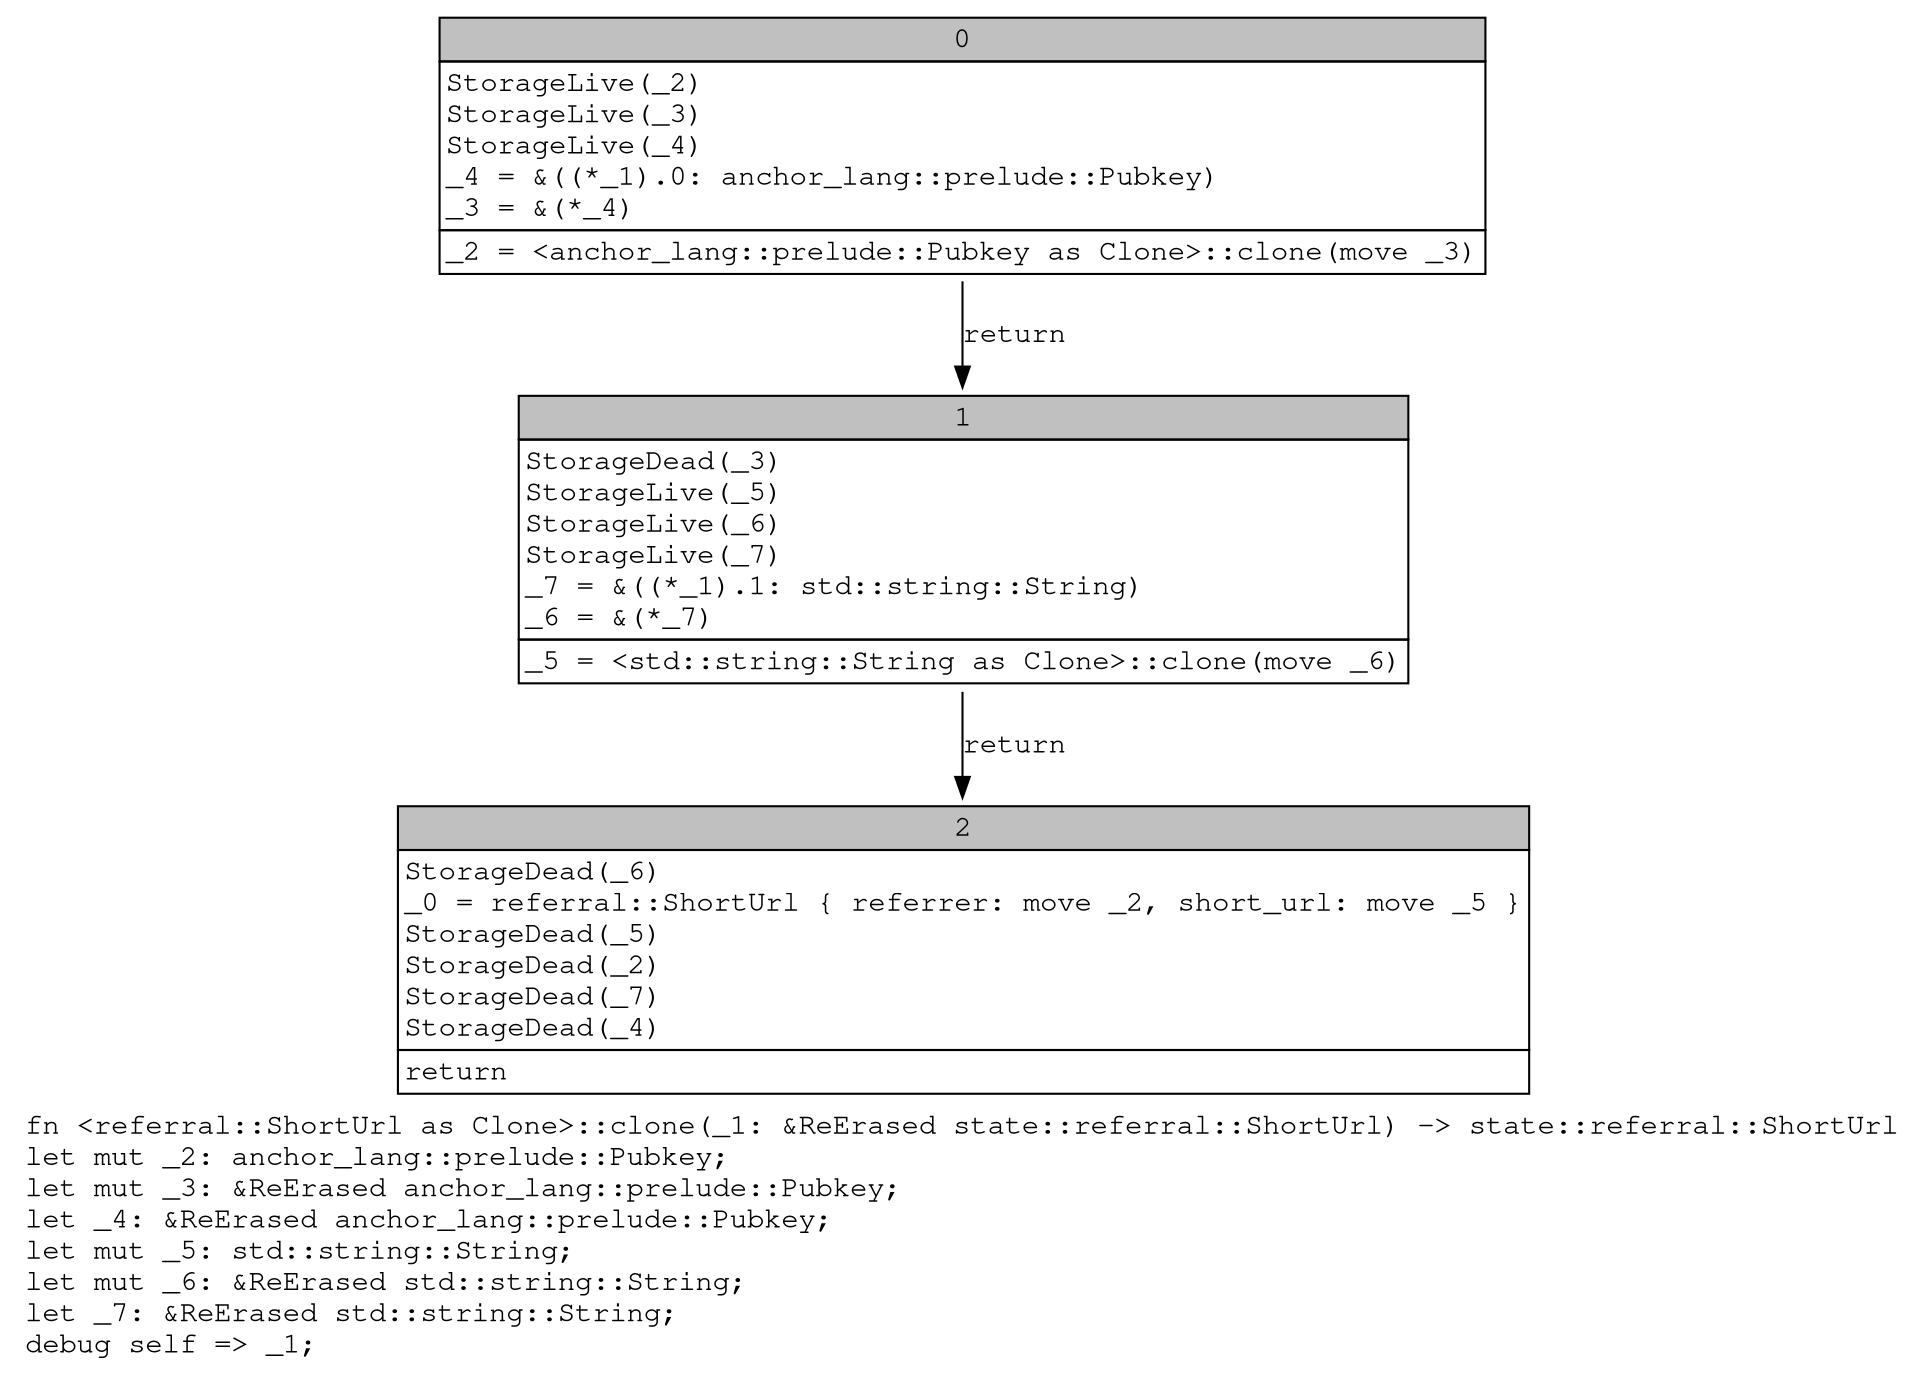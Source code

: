digraph Mir_0_8887 {
    graph [fontname="Courier, monospace"];
    node [fontname="Courier, monospace"];
    edge [fontname="Courier, monospace"];
    label=<fn &lt;referral::ShortUrl as Clone&gt;::clone(_1: &amp;ReErased state::referral::ShortUrl) -&gt; state::referral::ShortUrl<br align="left"/>let mut _2: anchor_lang::prelude::Pubkey;<br align="left"/>let mut _3: &amp;ReErased anchor_lang::prelude::Pubkey;<br align="left"/>let _4: &amp;ReErased anchor_lang::prelude::Pubkey;<br align="left"/>let mut _5: std::string::String;<br align="left"/>let mut _6: &amp;ReErased std::string::String;<br align="left"/>let _7: &amp;ReErased std::string::String;<br align="left"/>debug self =&gt; _1;<br align="left"/>>;
    bb0__0_8887 [shape="none", label=<<table border="0" cellborder="1" cellspacing="0"><tr><td bgcolor="gray" align="center" colspan="1">0</td></tr><tr><td align="left" balign="left">StorageLive(_2)<br/>StorageLive(_3)<br/>StorageLive(_4)<br/>_4 = &amp;((*_1).0: anchor_lang::prelude::Pubkey)<br/>_3 = &amp;(*_4)<br/></td></tr><tr><td align="left">_2 = &lt;anchor_lang::prelude::Pubkey as Clone&gt;::clone(move _3)</td></tr></table>>];
    bb1__0_8887 [shape="none", label=<<table border="0" cellborder="1" cellspacing="0"><tr><td bgcolor="gray" align="center" colspan="1">1</td></tr><tr><td align="left" balign="left">StorageDead(_3)<br/>StorageLive(_5)<br/>StorageLive(_6)<br/>StorageLive(_7)<br/>_7 = &amp;((*_1).1: std::string::String)<br/>_6 = &amp;(*_7)<br/></td></tr><tr><td align="left">_5 = &lt;std::string::String as Clone&gt;::clone(move _6)</td></tr></table>>];
    bb2__0_8887 [shape="none", label=<<table border="0" cellborder="1" cellspacing="0"><tr><td bgcolor="gray" align="center" colspan="1">2</td></tr><tr><td align="left" balign="left">StorageDead(_6)<br/>_0 = referral::ShortUrl { referrer: move _2, short_url: move _5 }<br/>StorageDead(_5)<br/>StorageDead(_2)<br/>StorageDead(_7)<br/>StorageDead(_4)<br/></td></tr><tr><td align="left">return</td></tr></table>>];
    bb0__0_8887 -> bb1__0_8887 [label="return"];
    bb1__0_8887 -> bb2__0_8887 [label="return"];
}
